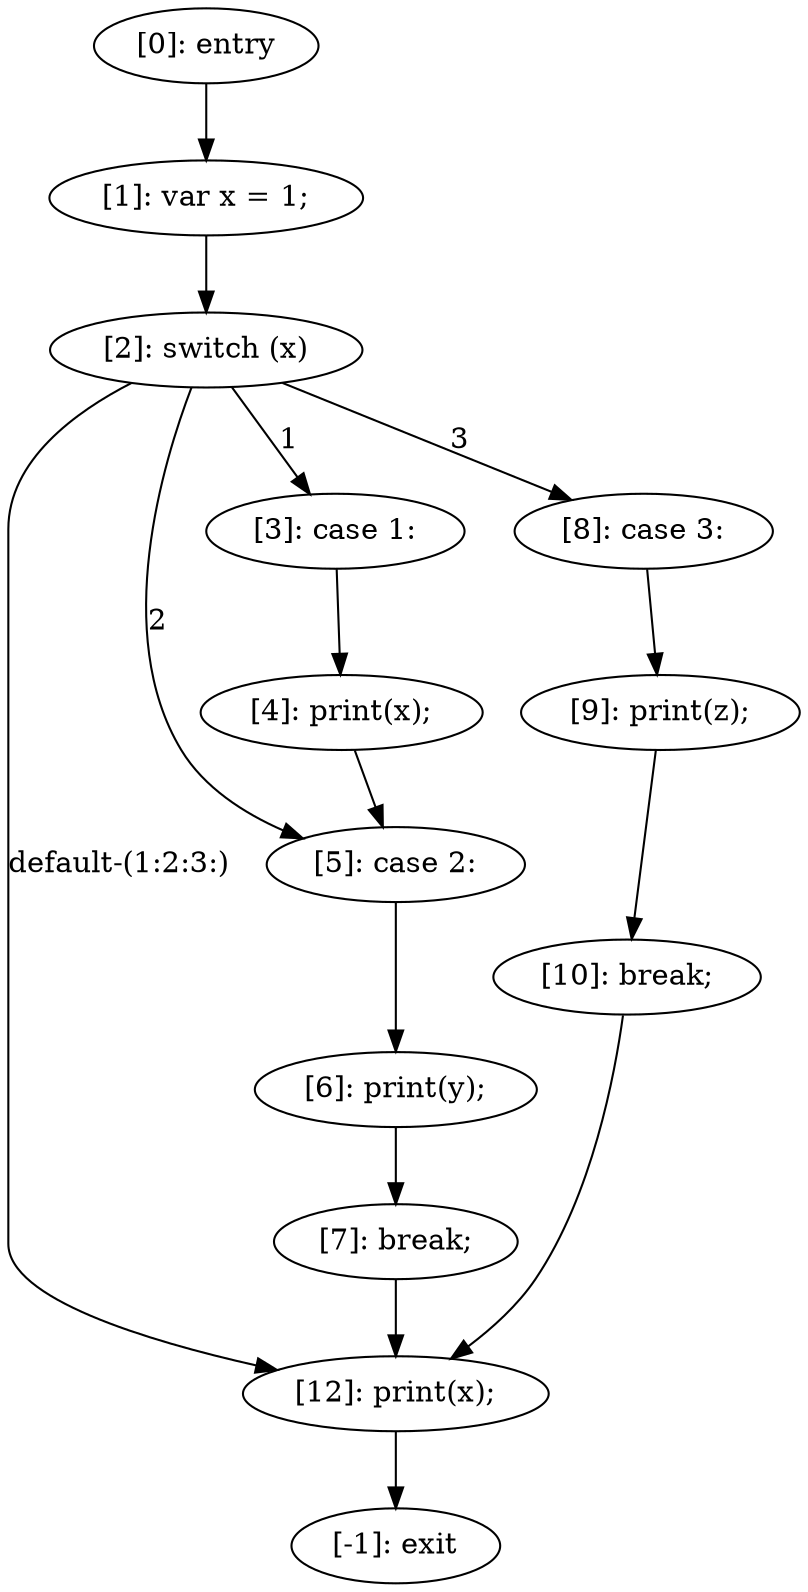 digraph {
"0" [label="[12]: print(x);\n"] 
"1" [label="[0]: entry"] 
"2" [label="[9]: print(z);\n"] 
"3" [label="[2]: switch (x)"] 
"4" [label="[5]: case 2:\n"] 
"5" [label="[10]: break;\n"] 
"6" [label="[7]: break;\n"] 
"7" [label="[6]: print(y);\n"] 
"8" [label="[4]: print(x);\n"] 
"9" [label="[-1]: exit"] 
"10" [label="[3]: case 1:\n"] 
"11" [label="[1]: var x = 1;\n"] 
"12" [label="[8]: case 3:\n"] 
"0" -> "9" [label=""] 
"1" -> "11" [label=""] 
"2" -> "5" [label=""] 
"3" -> "10" [label="1"] 
"3" -> "4" [label="2"] 
"3" -> "12" [label="3"] 
"3" -> "0" [label="default-(1:2:3:)"] 
"4" -> "7" [label=""] 
"5" -> "0" [label=""] 
"6" -> "0" [label=""] 
"7" -> "6" [label=""] 
"8" -> "4" [label=""] 
"10" -> "8" [label=""] 
"11" -> "3" [label=""] 
"12" -> "2" [label=""] 
}
